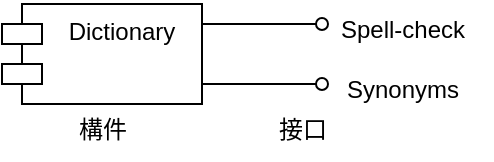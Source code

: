 <mxfile version="22.0.8" type="github">
  <diagram name="第 1 页" id="TH7aoE8-fnMF4B_7ixny">
    <mxGraphModel dx="548" dy="573" grid="1" gridSize="10" guides="1" tooltips="1" connect="1" arrows="1" fold="1" page="1" pageScale="1" pageWidth="827" pageHeight="1169" math="0" shadow="0">
      <root>
        <mxCell id="0" />
        <mxCell id="1" parent="0" />
        <mxCell id="4uQpLuL8sIcStSRhsGNj-1" value="Dictionary" style="shape=module;align=left;spacingLeft=20;align=center;verticalAlign=top;whiteSpace=wrap;html=1;" vertex="1" parent="1">
          <mxGeometry x="130" y="190" width="100" height="50" as="geometry" />
        </mxCell>
        <mxCell id="4uQpLuL8sIcStSRhsGNj-2" value="構件" style="text;html=1;align=center;verticalAlign=middle;resizable=0;points=[];autosize=1;strokeColor=none;fillColor=none;" vertex="1" parent="1">
          <mxGeometry x="155" y="238" width="50" height="30" as="geometry" />
        </mxCell>
        <mxCell id="4uQpLuL8sIcStSRhsGNj-3" value="" style="endArrow=oval;html=1;rounded=0;endFill=0;" edge="1" parent="1">
          <mxGeometry width="50" height="50" relative="1" as="geometry">
            <mxPoint x="230" y="200" as="sourcePoint" />
            <mxPoint x="290" y="200" as="targetPoint" />
          </mxGeometry>
        </mxCell>
        <mxCell id="4uQpLuL8sIcStSRhsGNj-4" value="" style="endArrow=oval;html=1;rounded=0;endFill=0;" edge="1" parent="1">
          <mxGeometry width="50" height="50" relative="1" as="geometry">
            <mxPoint x="230" y="230" as="sourcePoint" />
            <mxPoint x="290" y="230" as="targetPoint" />
          </mxGeometry>
        </mxCell>
        <mxCell id="4uQpLuL8sIcStSRhsGNj-5" value="Spell-check" style="text;html=1;align=center;verticalAlign=middle;resizable=0;points=[];autosize=1;strokeColor=none;fillColor=none;" vertex="1" parent="1">
          <mxGeometry x="285" y="188" width="90" height="30" as="geometry" />
        </mxCell>
        <mxCell id="4uQpLuL8sIcStSRhsGNj-6" value="Synonyms" style="text;html=1;align=center;verticalAlign=middle;resizable=0;points=[];autosize=1;strokeColor=none;fillColor=none;" vertex="1" parent="1">
          <mxGeometry x="290" y="218" width="80" height="30" as="geometry" />
        </mxCell>
        <mxCell id="4uQpLuL8sIcStSRhsGNj-7" value="接口" style="text;html=1;align=center;verticalAlign=middle;resizable=0;points=[];autosize=1;strokeColor=none;fillColor=none;" vertex="1" parent="1">
          <mxGeometry x="255" y="238" width="50" height="30" as="geometry" />
        </mxCell>
      </root>
    </mxGraphModel>
  </diagram>
</mxfile>
